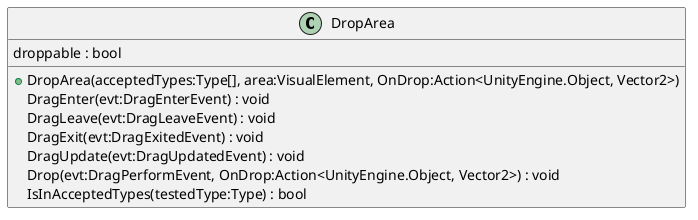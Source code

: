 @startuml
class DropArea {
    droppable : bool
    + DropArea(acceptedTypes:Type[], area:VisualElement, OnDrop:Action<UnityEngine.Object, Vector2>)
    DragEnter(evt:DragEnterEvent) : void
    DragLeave(evt:DragLeaveEvent) : void
    DragExit(evt:DragExitedEvent) : void
    DragUpdate(evt:DragUpdatedEvent) : void
    Drop(evt:DragPerformEvent, OnDrop:Action<UnityEngine.Object, Vector2>) : void
    IsInAcceptedTypes(testedType:Type) : bool
}
@enduml
